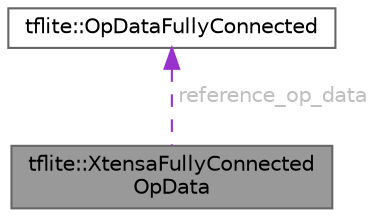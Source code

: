 digraph "tflite::XtensaFullyConnectedOpData"
{
 // LATEX_PDF_SIZE
  bgcolor="transparent";
  edge [fontname=Helvetica,fontsize=10,labelfontname=Helvetica,labelfontsize=10];
  node [fontname=Helvetica,fontsize=10,shape=box,height=0.2,width=0.4];
  Node1 [id="Node000001",label="tflite::XtensaFullyConnected\lOpData",height=0.2,width=0.4,color="gray40", fillcolor="grey60", style="filled", fontcolor="black",tooltip=" "];
  Node2 -> Node1 [id="edge1_Node000001_Node000002",dir="back",color="darkorchid3",style="dashed",tooltip=" ",label=" reference_op_data",fontcolor="grey" ];
  Node2 [id="Node000002",label="tflite::OpDataFullyConnected",height=0.2,width=0.4,color="gray40", fillcolor="white", style="filled",URL="$structtflite_1_1_op_data_fully_connected.html",tooltip=" "];
}
